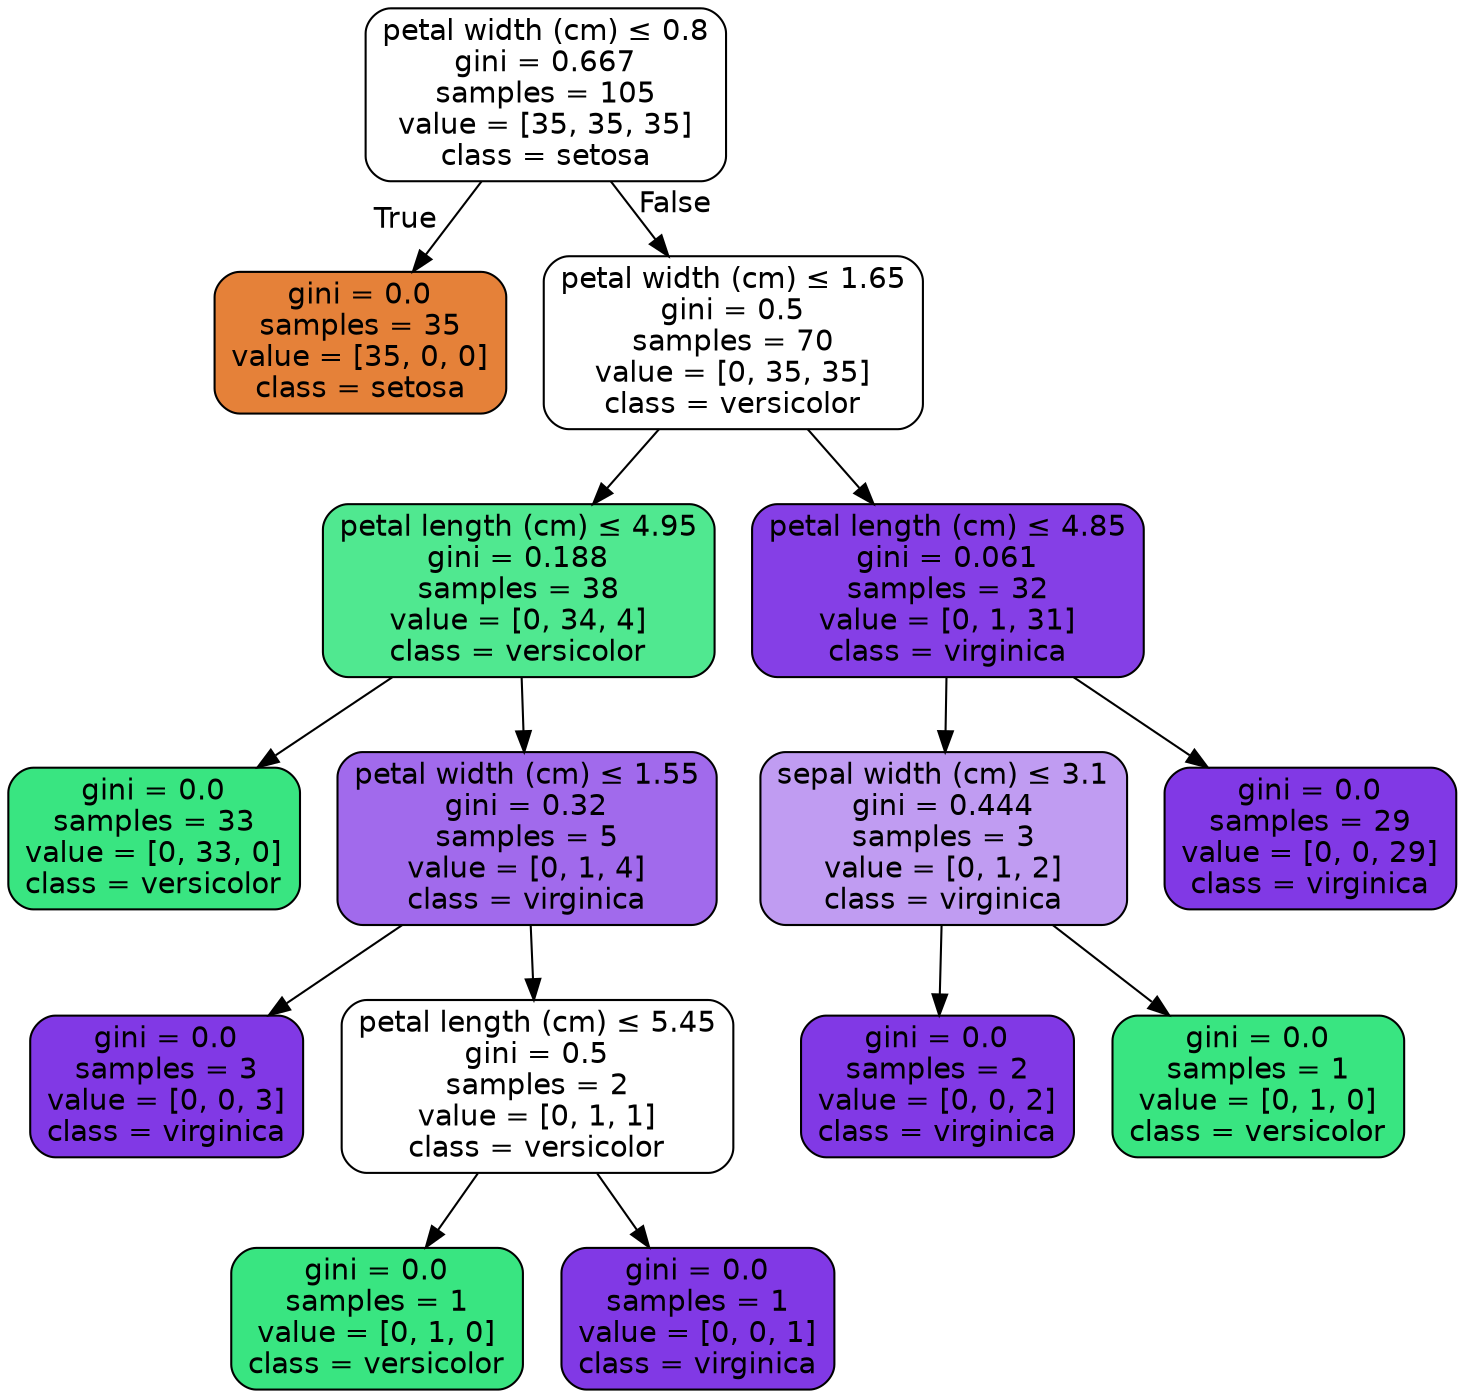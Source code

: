 digraph Tree {
node [shape=box, style="filled, rounded", color="black", fontname=helvetica] ;
edge [fontname=helvetica] ;
0 [label=<petal width (cm) &le; 0.8<br/>gini = 0.667<br/>samples = 105<br/>value = [35, 35, 35]<br/>class = setosa>, fillcolor="#e5813900"] ;
1 [label=<gini = 0.0<br/>samples = 35<br/>value = [35, 0, 0]<br/>class = setosa>, fillcolor="#e58139ff"] ;
0 -> 1 [labeldistance=2.5, labelangle=45, headlabel="True"] ;
2 [label=<petal width (cm) &le; 1.65<br/>gini = 0.5<br/>samples = 70<br/>value = [0, 35, 35]<br/>class = versicolor>, fillcolor="#39e58100"] ;
0 -> 2 [labeldistance=2.5, labelangle=-45, headlabel="False"] ;
3 [label=<petal length (cm) &le; 4.95<br/>gini = 0.188<br/>samples = 38<br/>value = [0, 34, 4]<br/>class = versicolor>, fillcolor="#39e581e1"] ;
2 -> 3 ;
4 [label=<gini = 0.0<br/>samples = 33<br/>value = [0, 33, 0]<br/>class = versicolor>, fillcolor="#39e581ff"] ;
3 -> 4 ;
5 [label=<petal width (cm) &le; 1.55<br/>gini = 0.32<br/>samples = 5<br/>value = [0, 1, 4]<br/>class = virginica>, fillcolor="#8139e5bf"] ;
3 -> 5 ;
6 [label=<gini = 0.0<br/>samples = 3<br/>value = [0, 0, 3]<br/>class = virginica>, fillcolor="#8139e5ff"] ;
5 -> 6 ;
7 [label=<petal length (cm) &le; 5.45<br/>gini = 0.5<br/>samples = 2<br/>value = [0, 1, 1]<br/>class = versicolor>, fillcolor="#39e58100"] ;
5 -> 7 ;
8 [label=<gini = 0.0<br/>samples = 1<br/>value = [0, 1, 0]<br/>class = versicolor>, fillcolor="#39e581ff"] ;
7 -> 8 ;
9 [label=<gini = 0.0<br/>samples = 1<br/>value = [0, 0, 1]<br/>class = virginica>, fillcolor="#8139e5ff"] ;
7 -> 9 ;
10 [label=<petal length (cm) &le; 4.85<br/>gini = 0.061<br/>samples = 32<br/>value = [0, 1, 31]<br/>class = virginica>, fillcolor="#8139e5f7"] ;
2 -> 10 ;
11 [label=<sepal width (cm) &le; 3.1<br/>gini = 0.444<br/>samples = 3<br/>value = [0, 1, 2]<br/>class = virginica>, fillcolor="#8139e57f"] ;
10 -> 11 ;
12 [label=<gini = 0.0<br/>samples = 2<br/>value = [0, 0, 2]<br/>class = virginica>, fillcolor="#8139e5ff"] ;
11 -> 12 ;
13 [label=<gini = 0.0<br/>samples = 1<br/>value = [0, 1, 0]<br/>class = versicolor>, fillcolor="#39e581ff"] ;
11 -> 13 ;
14 [label=<gini = 0.0<br/>samples = 29<br/>value = [0, 0, 29]<br/>class = virginica>, fillcolor="#8139e5ff"] ;
10 -> 14 ;
}